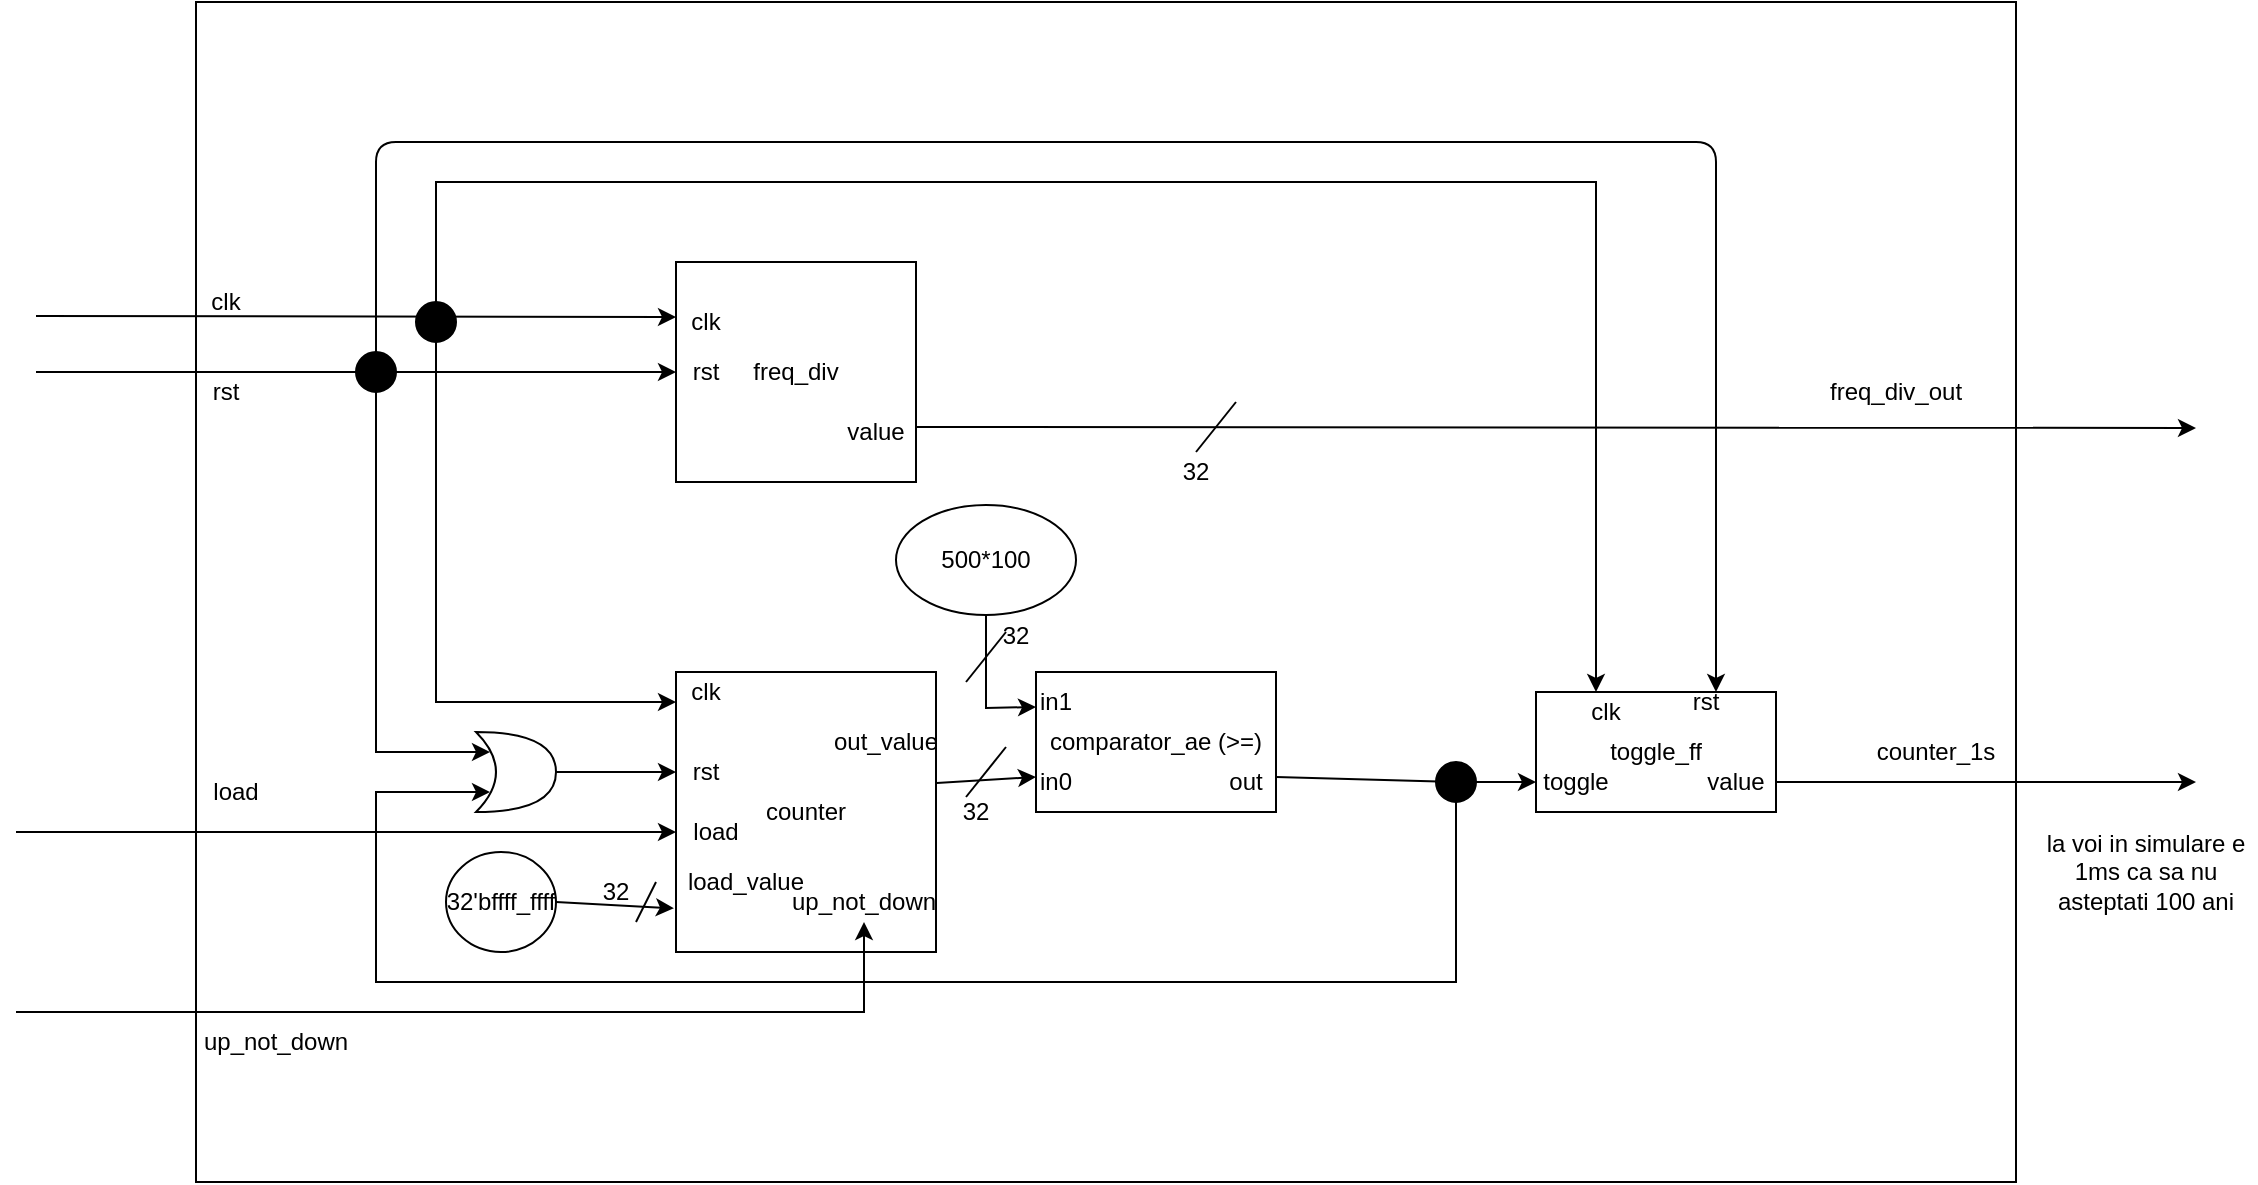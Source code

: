 <mxfile version="12.9.2" type="device"><diagram id="3-mghgaQ9phBSAM1MPQT" name="Page-1"><mxGraphModel dx="2310" dy="783" grid="1" gridSize="10" guides="1" tooltips="1" connect="1" arrows="1" fold="1" page="1" pageScale="1" pageWidth="827" pageHeight="583" math="0" shadow="0"><root><mxCell id="0"/><mxCell id="1" parent="0"/><mxCell id="_9COYpVKn-spilBlEYF7-5" value="" style="rounded=0;whiteSpace=wrap;html=1;" vertex="1" parent="1"><mxGeometry x="60" y="40" width="910" height="590" as="geometry"/></mxCell><mxCell id="_9COYpVKn-spilBlEYF7-1" value="freq_div" style="rounded=0;whiteSpace=wrap;html=1;" vertex="1" parent="1"><mxGeometry x="300" y="170" width="120" height="110" as="geometry"/></mxCell><mxCell id="_9COYpVKn-spilBlEYF7-2" value="counter" style="rounded=0;whiteSpace=wrap;html=1;" vertex="1" parent="1"><mxGeometry x="300" y="375" width="130" height="140" as="geometry"/></mxCell><mxCell id="_9COYpVKn-spilBlEYF7-3" value="comparator_ae (&amp;gt;=)" style="rounded=0;whiteSpace=wrap;html=1;" vertex="1" parent="1"><mxGeometry x="480" y="375" width="120" height="70" as="geometry"/></mxCell><mxCell id="_9COYpVKn-spilBlEYF7-4" value="toggle_ff" style="rounded=0;whiteSpace=wrap;html=1;" vertex="1" parent="1"><mxGeometry x="730" y="385" width="120" height="60" as="geometry"/></mxCell><mxCell id="_9COYpVKn-spilBlEYF7-6" value="" style="shape=xor;whiteSpace=wrap;html=1;rotation=0;" vertex="1" parent="1"><mxGeometry x="200" y="405" width="40" height="40" as="geometry"/></mxCell><mxCell id="_9COYpVKn-spilBlEYF7-7" value="" style="endArrow=classic;html=1;entryX=0;entryY=0.25;entryDx=0;entryDy=0;" edge="1" parent="1" target="_9COYpVKn-spilBlEYF7-1"><mxGeometry width="50" height="50" relative="1" as="geometry"><mxPoint x="-20" y="197" as="sourcePoint"/><mxPoint x="160" y="250" as="targetPoint"/></mxGeometry></mxCell><mxCell id="_9COYpVKn-spilBlEYF7-8" value="" style="endArrow=classic;html=1;entryX=0;entryY=0.75;entryDx=0;entryDy=0;rounded=0;" edge="1" parent="1" target="_9COYpVKn-spilBlEYF7-19"><mxGeometry width="50" height="50" relative="1" as="geometry"><mxPoint x="180" y="200" as="sourcePoint"/><mxPoint x="150" y="280" as="targetPoint"/><Array as="points"><mxPoint x="180" y="390"/></Array></mxGeometry></mxCell><mxCell id="_9COYpVKn-spilBlEYF7-9" value="" style="endArrow=classic;html=1;entryX=0;entryY=0.5;entryDx=0;entryDy=0;" edge="1" parent="1" target="_9COYpVKn-spilBlEYF7-1"><mxGeometry width="50" height="50" relative="1" as="geometry"><mxPoint x="-20" y="225" as="sourcePoint"/><mxPoint x="110" y="270" as="targetPoint"/></mxGeometry></mxCell><mxCell id="_9COYpVKn-spilBlEYF7-10" value="" style="endArrow=classic;html=1;entryX=0.175;entryY=0.25;entryDx=0;entryDy=0;rounded=0;entryPerimeter=0;" edge="1" parent="1" source="_9COYpVKn-spilBlEYF7-11" target="_9COYpVKn-spilBlEYF7-6"><mxGeometry width="50" height="50" relative="1" as="geometry"><mxPoint x="150" y="220" as="sourcePoint"/><mxPoint x="150" y="370" as="targetPoint"/><Array as="points"><mxPoint x="150" y="415"/></Array></mxGeometry></mxCell><mxCell id="_9COYpVKn-spilBlEYF7-11" value="" style="ellipse;whiteSpace=wrap;html=1;fillColor=#000000;" vertex="1" parent="1"><mxGeometry x="140" y="215" width="20" height="20" as="geometry"/></mxCell><mxCell id="_9COYpVKn-spilBlEYF7-13" value="" style="ellipse;whiteSpace=wrap;html=1;fillColor=#000000;" vertex="1" parent="1"><mxGeometry x="170" y="190" width="20" height="20" as="geometry"/></mxCell><mxCell id="_9COYpVKn-spilBlEYF7-14" value="" style="endArrow=classic;html=1;entryX=0.175;entryY=0.75;entryDx=0;entryDy=0;entryPerimeter=0;exitX=1;exitY=0.75;exitDx=0;exitDy=0;rounded=0;" edge="1" parent="1" source="_9COYpVKn-spilBlEYF7-3" target="_9COYpVKn-spilBlEYF7-6"><mxGeometry width="50" height="50" relative="1" as="geometry"><mxPoint x="210" y="530" as="sourcePoint"/><mxPoint x="260" y="480" as="targetPoint"/><Array as="points"><mxPoint x="690" y="430"/><mxPoint x="690" y="530"/><mxPoint x="420" y="530"/><mxPoint x="150" y="530"/><mxPoint x="150" y="435"/></Array></mxGeometry></mxCell><mxCell id="_9COYpVKn-spilBlEYF7-15" value="" style="endArrow=classic;html=1;exitX=1;exitY=0.5;exitDx=0;exitDy=0;exitPerimeter=0;entryX=0;entryY=0.5;entryDx=0;entryDy=0;" edge="1" parent="1" source="_9COYpVKn-spilBlEYF7-6" target="_9COYpVKn-spilBlEYF7-16"><mxGeometry width="50" height="50" relative="1" as="geometry"><mxPoint x="230" y="510" as="sourcePoint"/><mxPoint x="280" y="460" as="targetPoint"/></mxGeometry></mxCell><mxCell id="_9COYpVKn-spilBlEYF7-16" value="rst" style="text;html=1;strokeColor=none;fillColor=none;align=center;verticalAlign=middle;whiteSpace=wrap;rounded=0;" vertex="1" parent="1"><mxGeometry x="300" y="415" width="30" height="20" as="geometry"/></mxCell><mxCell id="_9COYpVKn-spilBlEYF7-17" value="rst" style="text;html=1;strokeColor=none;fillColor=none;align=center;verticalAlign=middle;whiteSpace=wrap;rounded=0;" vertex="1" parent="1"><mxGeometry x="300" y="215" width="30" height="20" as="geometry"/></mxCell><mxCell id="_9COYpVKn-spilBlEYF7-18" value="clk" style="text;html=1;strokeColor=none;fillColor=none;align=center;verticalAlign=middle;whiteSpace=wrap;rounded=0;" vertex="1" parent="1"><mxGeometry x="300" y="190" width="30" height="20" as="geometry"/></mxCell><mxCell id="_9COYpVKn-spilBlEYF7-19" value="clk" style="text;html=1;strokeColor=none;fillColor=none;align=center;verticalAlign=middle;whiteSpace=wrap;rounded=0;" vertex="1" parent="1"><mxGeometry x="300" y="375" width="30" height="20" as="geometry"/></mxCell><mxCell id="_9COYpVKn-spilBlEYF7-20" value="clk" style="text;html=1;strokeColor=none;fillColor=none;align=center;verticalAlign=middle;whiteSpace=wrap;rounded=0;" vertex="1" parent="1"><mxGeometry x="60" y="180" width="30" height="20" as="geometry"/></mxCell><mxCell id="_9COYpVKn-spilBlEYF7-21" value="rst" style="text;html=1;strokeColor=none;fillColor=none;align=center;verticalAlign=middle;whiteSpace=wrap;rounded=0;" vertex="1" parent="1"><mxGeometry x="60" y="225" width="30" height="20" as="geometry"/></mxCell><mxCell id="_9COYpVKn-spilBlEYF7-22" value="" style="endArrow=classic;html=1;entryX=0;entryY=0.75;entryDx=0;entryDy=0;" edge="1" parent="1" source="_9COYpVKn-spilBlEYF7-23" target="_9COYpVKn-spilBlEYF7-4"><mxGeometry width="50" height="50" relative="1" as="geometry"><mxPoint x="690" y="430" as="sourcePoint"/><mxPoint x="800" y="500" as="targetPoint"/></mxGeometry></mxCell><mxCell id="_9COYpVKn-spilBlEYF7-23" value="" style="ellipse;whiteSpace=wrap;html=1;fillColor=#000000;" vertex="1" parent="1"><mxGeometry x="680" y="420" width="20" height="20" as="geometry"/></mxCell><mxCell id="_9COYpVKn-spilBlEYF7-24" value="" style="endArrow=classic;html=1;entryX=0;entryY=0.75;entryDx=0;entryDy=0;" edge="1" parent="1" target="_9COYpVKn-spilBlEYF7-23"><mxGeometry width="50" height="50" relative="1" as="geometry"><mxPoint x="690" y="430" as="sourcePoint"/><mxPoint x="730" y="430" as="targetPoint"/></mxGeometry></mxCell><mxCell id="_9COYpVKn-spilBlEYF7-25" value="" style="endArrow=classic;html=1;exitX=1.003;exitY=0.396;exitDx=0;exitDy=0;entryX=0;entryY=0.75;entryDx=0;entryDy=0;exitPerimeter=0;" edge="1" parent="1" source="_9COYpVKn-spilBlEYF7-2" target="_9COYpVKn-spilBlEYF7-3"><mxGeometry width="50" height="50" relative="1" as="geometry"><mxPoint x="440" y="520" as="sourcePoint"/><mxPoint x="490" y="470" as="targetPoint"/></mxGeometry></mxCell><mxCell id="_9COYpVKn-spilBlEYF7-26" value="out_value" style="text;html=1;strokeColor=none;fillColor=none;align=center;verticalAlign=middle;whiteSpace=wrap;rounded=0;" vertex="1" parent="1"><mxGeometry x="390" y="400" width="30" height="20" as="geometry"/></mxCell><mxCell id="_9COYpVKn-spilBlEYF7-27" value="" style="endArrow=classic;html=1;entryX=0;entryY=0.25;entryDx=0;entryDy=0;rounded=0;exitX=0.5;exitY=1;exitDx=0;exitDy=0;" edge="1" parent="1" source="_9COYpVKn-spilBlEYF7-32" target="_9COYpVKn-spilBlEYF7-3"><mxGeometry width="50" height="50" relative="1" as="geometry"><mxPoint x="450" y="340" as="sourcePoint"/><mxPoint x="450" y="300" as="targetPoint"/><Array as="points"><mxPoint x="455" y="393"/></Array></mxGeometry></mxCell><mxCell id="_9COYpVKn-spilBlEYF7-28" value="in0" style="text;html=1;strokeColor=none;fillColor=none;align=center;verticalAlign=middle;whiteSpace=wrap;rounded=0;" vertex="1" parent="1"><mxGeometry x="470" y="420" width="40" height="20" as="geometry"/></mxCell><mxCell id="_9COYpVKn-spilBlEYF7-29" value="in1" style="text;html=1;strokeColor=none;fillColor=none;align=center;verticalAlign=middle;whiteSpace=wrap;rounded=0;" vertex="1" parent="1"><mxGeometry x="470" y="380" width="40" height="20" as="geometry"/></mxCell><mxCell id="_9COYpVKn-spilBlEYF7-30" value="out" style="text;html=1;strokeColor=none;fillColor=none;align=center;verticalAlign=middle;whiteSpace=wrap;rounded=0;" vertex="1" parent="1"><mxGeometry x="570" y="420" width="30" height="20" as="geometry"/></mxCell><mxCell id="_9COYpVKn-spilBlEYF7-32" value="&lt;span style=&quot;white-space: normal&quot;&gt;500*100&lt;/span&gt;" style="ellipse;whiteSpace=wrap;html=1;fillColor=none;" vertex="1" parent="1"><mxGeometry x="410" y="291.5" width="90" height="55" as="geometry"/></mxCell><mxCell id="_9COYpVKn-spilBlEYF7-34" value="" style="endArrow=classic;html=1;exitX=1;exitY=0.75;exitDx=0;exitDy=0;" edge="1" parent="1" source="_9COYpVKn-spilBlEYF7-4"><mxGeometry width="50" height="50" relative="1" as="geometry"><mxPoint x="1050" y="430" as="sourcePoint"/><mxPoint x="1060" y="430" as="targetPoint"/></mxGeometry></mxCell><mxCell id="_9COYpVKn-spilBlEYF7-35" value="toggle" style="text;html=1;strokeColor=none;fillColor=none;align=center;verticalAlign=middle;whiteSpace=wrap;rounded=0;" vertex="1" parent="1"><mxGeometry x="730" y="420" width="40" height="20" as="geometry"/></mxCell><mxCell id="_9COYpVKn-spilBlEYF7-36" value="value" style="text;html=1;strokeColor=none;fillColor=none;align=center;verticalAlign=middle;whiteSpace=wrap;rounded=0;" vertex="1" parent="1"><mxGeometry x="810" y="420" width="40" height="20" as="geometry"/></mxCell><mxCell id="_9COYpVKn-spilBlEYF7-37" value="" style="endArrow=classic;html=1;exitX=0.5;exitY=0;exitDx=0;exitDy=0;entryX=0.25;entryY=0;entryDx=0;entryDy=0;strokeColor=#000000;rounded=0;" edge="1" parent="1" source="_9COYpVKn-spilBlEYF7-13" target="_9COYpVKn-spilBlEYF7-4"><mxGeometry width="50" height="50" relative="1" as="geometry"><mxPoint x="190" y="150" as="sourcePoint"/><mxPoint x="240" y="100" as="targetPoint"/><Array as="points"><mxPoint x="180" y="130"/><mxPoint x="760" y="130"/></Array></mxGeometry></mxCell><mxCell id="_9COYpVKn-spilBlEYF7-38" value="clk" style="text;html=1;strokeColor=none;fillColor=none;align=center;verticalAlign=middle;whiteSpace=wrap;rounded=0;" vertex="1" parent="1"><mxGeometry x="750" y="385" width="30" height="20" as="geometry"/></mxCell><mxCell id="_9COYpVKn-spilBlEYF7-39" value="" style="endArrow=classic;html=1;strokeColor=#000000;exitX=0.5;exitY=0;exitDx=0;exitDy=0;entryX=0.75;entryY=0;entryDx=0;entryDy=0;" edge="1" parent="1" source="_9COYpVKn-spilBlEYF7-11" target="_9COYpVKn-spilBlEYF7-4"><mxGeometry width="50" height="50" relative="1" as="geometry"><mxPoint x="530" y="250" as="sourcePoint"/><mxPoint x="580" y="200" as="targetPoint"/><Array as="points"><mxPoint x="150" y="110"/><mxPoint x="820" y="110"/></Array></mxGeometry></mxCell><mxCell id="_9COYpVKn-spilBlEYF7-40" value="rst" style="text;html=1;strokeColor=none;fillColor=none;align=center;verticalAlign=middle;whiteSpace=wrap;rounded=0;" vertex="1" parent="1"><mxGeometry x="800" y="380" width="30" height="20" as="geometry"/></mxCell><mxCell id="_9COYpVKn-spilBlEYF7-41" value="up_not_down" style="text;html=1;strokeColor=none;fillColor=none;align=center;verticalAlign=middle;whiteSpace=wrap;rounded=0;" vertex="1" parent="1"><mxGeometry x="374" y="480" width="40" height="20" as="geometry"/></mxCell><mxCell id="_9COYpVKn-spilBlEYF7-42" value="load" style="text;html=1;strokeColor=none;fillColor=none;align=center;verticalAlign=middle;whiteSpace=wrap;rounded=0;" vertex="1" parent="1"><mxGeometry x="300" y="445" width="40" height="20" as="geometry"/></mxCell><mxCell id="_9COYpVKn-spilBlEYF7-43" value="load_value" style="text;html=1;strokeColor=none;fillColor=none;align=center;verticalAlign=middle;whiteSpace=wrap;rounded=0;" vertex="1" parent="1"><mxGeometry x="310" y="470" width="50" height="20" as="geometry"/></mxCell><mxCell id="_9COYpVKn-spilBlEYF7-46" value="" style="endArrow=classic;html=1;strokeColor=#000000;entryX=0;entryY=0.5;entryDx=0;entryDy=0;" edge="1" parent="1" target="_9COYpVKn-spilBlEYF7-42"><mxGeometry width="50" height="50" relative="1" as="geometry"><mxPoint x="-30" y="455" as="sourcePoint"/><mxPoint x="230" y="540" as="targetPoint"/></mxGeometry></mxCell><mxCell id="_9COYpVKn-spilBlEYF7-47" value="" style="endArrow=classic;html=1;strokeColor=#000000;entryX=-0.008;entryY=0.844;entryDx=0;entryDy=0;entryPerimeter=0;exitX=1;exitY=0.5;exitDx=0;exitDy=0;" edge="1" parent="1" source="_9COYpVKn-spilBlEYF7-51" target="_9COYpVKn-spilBlEYF7-2"><mxGeometry width="50" height="50" relative="1" as="geometry"><mxPoint x="110" y="478" as="sourcePoint"/><mxPoint x="270" y="480" as="targetPoint"/></mxGeometry></mxCell><mxCell id="_9COYpVKn-spilBlEYF7-48" value="" style="endArrow=classic;html=1;strokeColor=#000000;entryX=0.5;entryY=1;entryDx=0;entryDy=0;rounded=0;" edge="1" parent="1" target="_9COYpVKn-spilBlEYF7-41"><mxGeometry width="50" height="50" relative="1" as="geometry"><mxPoint x="-30" y="545" as="sourcePoint"/><mxPoint x="120" y="520" as="targetPoint"/><Array as="points"><mxPoint x="394" y="545"/></Array></mxGeometry></mxCell><mxCell id="_9COYpVKn-spilBlEYF7-51" value="32'bffff_ffff" style="ellipse;whiteSpace=wrap;html=1;fillColor=none;" vertex="1" parent="1"><mxGeometry x="185" y="465" width="55" height="50" as="geometry"/></mxCell><mxCell id="_9COYpVKn-spilBlEYF7-52" value="" style="endArrow=classic;html=1;strokeColor=#000000;exitX=1;exitY=0.75;exitDx=0;exitDy=0;" edge="1" parent="1" source="_9COYpVKn-spilBlEYF7-1"><mxGeometry width="50" height="50" relative="1" as="geometry"><mxPoint x="680" y="260" as="sourcePoint"/><mxPoint x="1060" y="253" as="targetPoint"/></mxGeometry></mxCell><mxCell id="_9COYpVKn-spilBlEYF7-53" value="freq_div_out" style="text;html=1;strokeColor=none;fillColor=none;align=center;verticalAlign=middle;whiteSpace=wrap;rounded=0;" vertex="1" parent="1"><mxGeometry x="890" y="225" width="40" height="20" as="geometry"/></mxCell><mxCell id="_9COYpVKn-spilBlEYF7-54" value="value" style="text;html=1;strokeColor=none;fillColor=none;align=center;verticalAlign=middle;whiteSpace=wrap;rounded=0;" vertex="1" parent="1"><mxGeometry x="380" y="245" width="40" height="20" as="geometry"/></mxCell><mxCell id="_9COYpVKn-spilBlEYF7-55" value="counter_1s" style="text;html=1;strokeColor=none;fillColor=none;align=center;verticalAlign=middle;whiteSpace=wrap;rounded=0;" vertex="1" parent="1"><mxGeometry x="890" y="405" width="80" height="20" as="geometry"/></mxCell><mxCell id="_9COYpVKn-spilBlEYF7-56" value="" style="endArrow=none;html=1;strokeColor=#000000;" edge="1" parent="1"><mxGeometry width="50" height="50" relative="1" as="geometry"><mxPoint x="560" y="265" as="sourcePoint"/><mxPoint x="580" y="240" as="targetPoint"/></mxGeometry></mxCell><mxCell id="_9COYpVKn-spilBlEYF7-57" value="32" style="text;html=1;strokeColor=none;fillColor=none;align=center;verticalAlign=middle;whiteSpace=wrap;rounded=0;" vertex="1" parent="1"><mxGeometry x="540" y="265" width="40" height="20" as="geometry"/></mxCell><mxCell id="_9COYpVKn-spilBlEYF7-58" value="" style="endArrow=none;html=1;strokeColor=#000000;" edge="1" parent="1"><mxGeometry width="50" height="50" relative="1" as="geometry"><mxPoint x="445" y="380" as="sourcePoint"/><mxPoint x="465" y="355" as="targetPoint"/></mxGeometry></mxCell><mxCell id="_9COYpVKn-spilBlEYF7-59" value="" style="endArrow=none;html=1;strokeColor=#000000;" edge="1" parent="1"><mxGeometry width="50" height="50" relative="1" as="geometry"><mxPoint x="445" y="437.5" as="sourcePoint"/><mxPoint x="465" y="412.5" as="targetPoint"/></mxGeometry></mxCell><mxCell id="_9COYpVKn-spilBlEYF7-60" value="32" style="text;html=1;strokeColor=none;fillColor=none;align=center;verticalAlign=middle;whiteSpace=wrap;rounded=0;" vertex="1" parent="1"><mxGeometry x="450" y="346.5" width="40" height="20" as="geometry"/></mxCell><mxCell id="_9COYpVKn-spilBlEYF7-61" value="32" style="text;html=1;strokeColor=none;fillColor=none;align=center;verticalAlign=middle;whiteSpace=wrap;rounded=0;" vertex="1" parent="1"><mxGeometry x="430" y="435" width="40" height="20" as="geometry"/></mxCell><mxCell id="_9COYpVKn-spilBlEYF7-62" value="32" style="text;html=1;strokeColor=none;fillColor=none;align=center;verticalAlign=middle;whiteSpace=wrap;rounded=0;" vertex="1" parent="1"><mxGeometry x="260" y="480" width="20" height="10" as="geometry"/></mxCell><mxCell id="_9COYpVKn-spilBlEYF7-64" value="" style="endArrow=none;html=1;strokeColor=#000000;" edge="1" parent="1"><mxGeometry width="50" height="50" relative="1" as="geometry"><mxPoint x="280" y="500" as="sourcePoint"/><mxPoint x="290" y="480" as="targetPoint"/></mxGeometry></mxCell><mxCell id="_9COYpVKn-spilBlEYF7-69" value="load" style="text;html=1;strokeColor=none;fillColor=none;align=center;verticalAlign=middle;whiteSpace=wrap;rounded=0;" vertex="1" parent="1"><mxGeometry x="60" y="425" width="40" height="20" as="geometry"/></mxCell><mxCell id="_9COYpVKn-spilBlEYF7-70" value="up_not_down" style="text;html=1;strokeColor=none;fillColor=none;align=center;verticalAlign=middle;whiteSpace=wrap;rounded=0;" vertex="1" parent="1"><mxGeometry x="80" y="550" width="40" height="20" as="geometry"/></mxCell><mxCell id="_9COYpVKn-spilBlEYF7-71" value="la voi in simulare e 1ms ca sa nu asteptati 100 ani" style="text;html=1;strokeColor=none;fillColor=none;align=center;verticalAlign=middle;whiteSpace=wrap;rounded=0;" vertex="1" parent="1"><mxGeometry x="980" y="465" width="110" height="20" as="geometry"/></mxCell></root></mxGraphModel></diagram></mxfile>